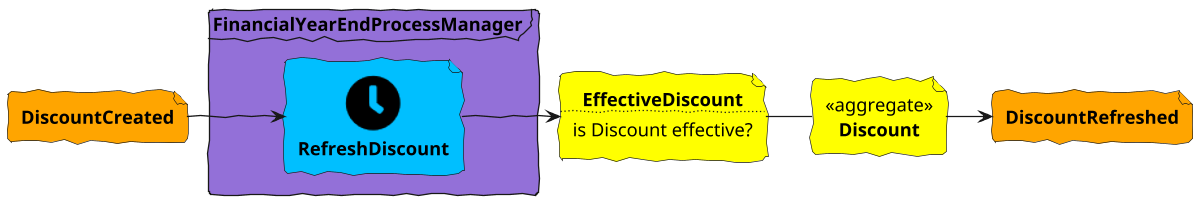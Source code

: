 @startuml
!include <tupadr3/common>
!include <tupadr3/font-awesome-5/clock>
!include <tupadr3/font-awesome-5/calendar_alt>
!include <tupadr3/font-awesome-5/gripfire>

skinparam defaultFontName Purisa
skinparam handwritten true
skinparam backgroundcolor transparent

skinparam defaultTextAlignment center


scale 1200*480


file DiscountCreated #Orange [
    **DiscountCreated**
]

file DiscountRefreshed #Orange [
    **DiscountRefreshed**
]

file EffectiveDiscount #Yellow [
    **EffectiveDiscount**
....
   is Discount effective?
]

file Discount #Yellow [
    <<aggregate>>
    **Discount**
]

frame **FinancialYearEndProcessManager** #MediumPurple {
    file RefreshDiscount #DeepSkyBlue [
        <$clock>
        **RefreshDiscount**
    ]


    DiscountCreated -R-> RefreshDiscount
}

RefreshDiscount -> EffectiveDiscount
EffectiveDiscount - Discount
Discount -> DiscountRefreshed


@enduml